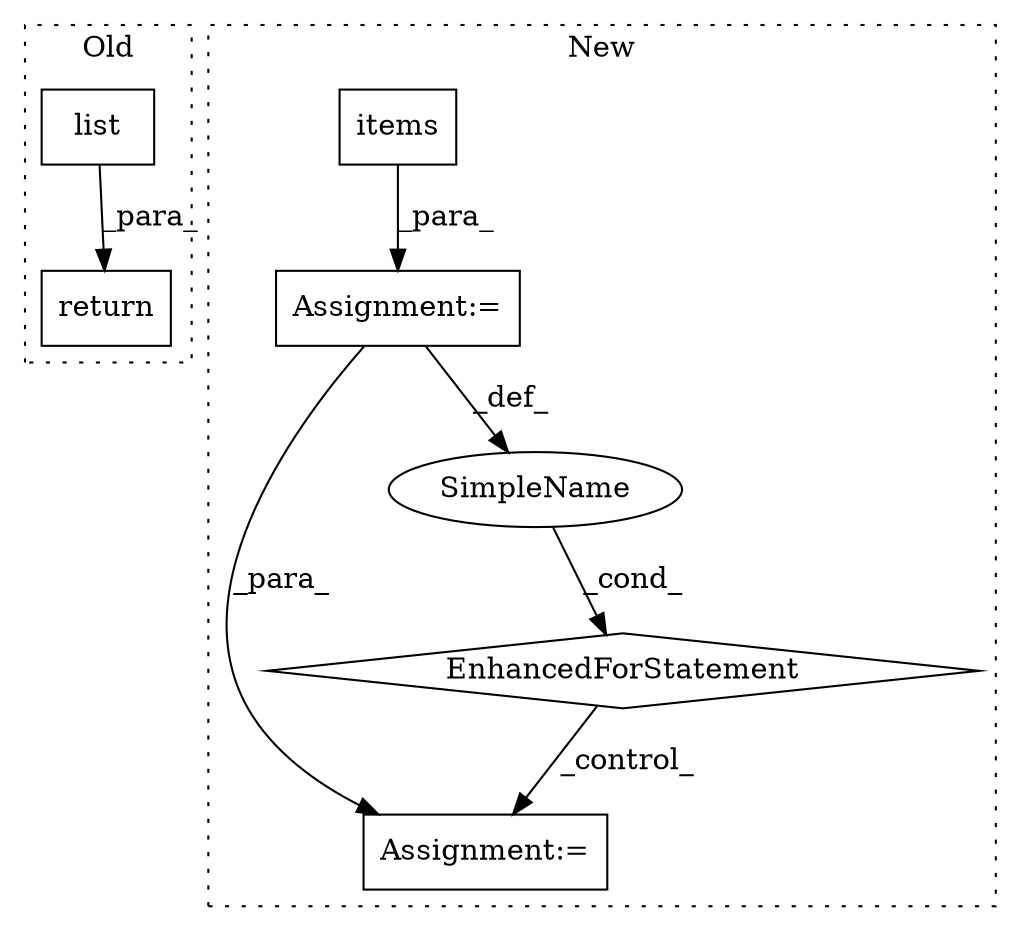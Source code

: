 digraph G {
subgraph cluster0 {
1 [label="list" a="32" s="24087,24116" l="5,1" shape="box"];
7 [label="return" a="41" s="24123" l="23" shape="box"];
label = "Old";
style="dotted";
}
subgraph cluster1 {
2 [label="items" a="32" s="24743" l="7" shape="box"];
3 [label="Assignment:=" a="7" s="24594,24750" l="85,2" shape="box"];
4 [label="EnhancedForStatement" a="70" s="24594,24750" l="85,2" shape="diamond"];
5 [label="Assignment:=" a="7" s="24778" l="1" shape="box"];
6 [label="SimpleName" a="42" s="24702" l="9" shape="ellipse"];
label = "New";
style="dotted";
}
1 -> 7 [label="_para_"];
2 -> 3 [label="_para_"];
3 -> 6 [label="_def_"];
3 -> 5 [label="_para_"];
4 -> 5 [label="_control_"];
6 -> 4 [label="_cond_"];
}